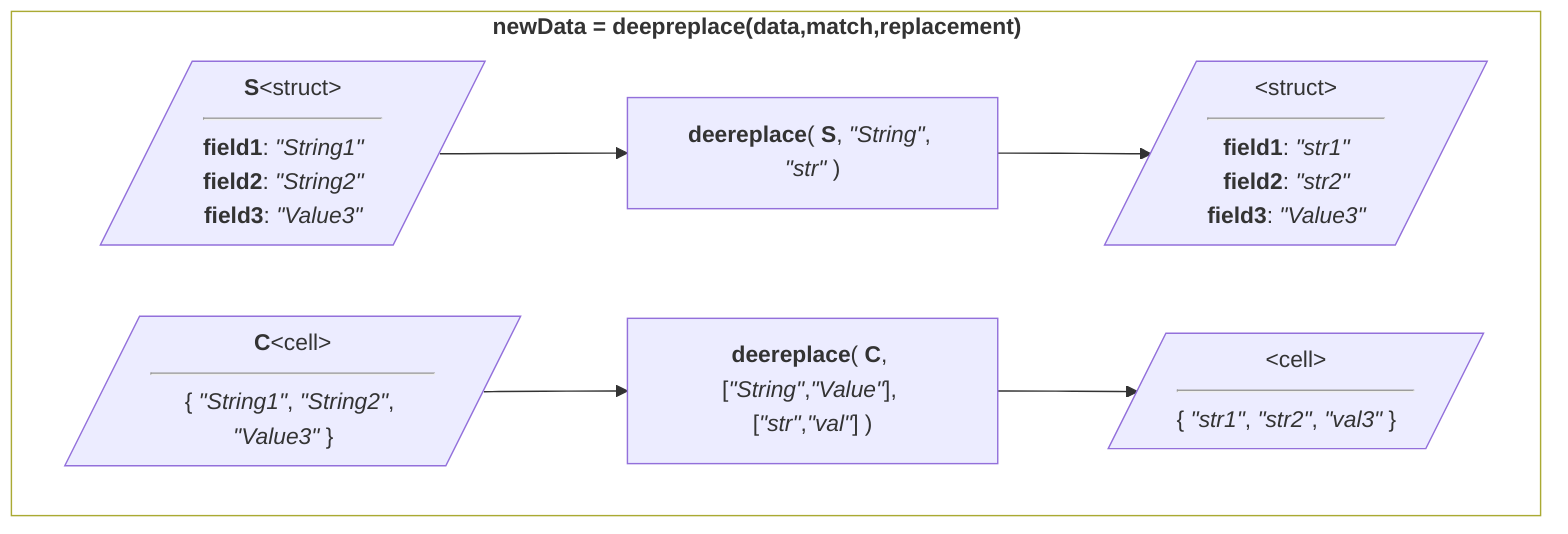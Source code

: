flowchart  LR
    subgraph main["<b>newData = deepreplace(data,match,replacement)</b>&nbsp;&nbsp;&nbsp;&nbsp;&nbsp;&nbsp;"]
        direction LR
        structIn[/"<b>S</b>&lt;struct&gt;<hr/><b>field1</b>: <i>&quot;String1&quot;</i>&nbsp;&nbsp;&nbsp;<br /><b>field2</b>: <i>&quot;String2&quot;</i>&nbsp;&nbsp;&nbsp;<br /><b>field3</b>: <i>&quot;Value3&quot;</i>&nbsp;&nbsp;&nbsp;"/]
        structFun["<b>deereplace</b>( <b>S</b>, <i>&quot;String&quot;</i>, <i>&quot;str&quot;</i> )"]
        structOut[/"&lt;struct&gt;<hr/><b>field1</b>: <i>&quot;str1&quot;</i>&nbsp;&nbsp;&nbsp;<br /><b>field2</b>: <i>&quot;str2&quot;</i>&nbsp;&nbsp;&nbsp;<br /><b>field3</b>: <i>&quot;Value3&quot;</i>&nbsp;&nbsp;&nbsp;"/]
        cellIn[/"<b>C</b>&lt;cell&gt;<hr/>{ <i>&quot;String1&quot;</i>, <i>&quot;String2&quot;</i>, <i>&quot;Value3&quot;</i> }&nbsp;&nbsp;&nbsp;"/]
        cellFun["<b>deereplace</b>( <b>C</b>, [<i>&quot;String&quot;</i>,<i>&quot;Value&quot;</i>], [<i>&quot;str&quot;</i>,<i>&quot;val&quot;</i>] )"]
        cellOut[/"&lt;cell&gt;<hr/>{ <i>&quot;str1&quot;</i>, <i>&quot;str2&quot;</i>, <i>&quot;val3&quot;</i> }&nbsp;&nbsp;&nbsp;"/]
    end
    structIn --> structFun --> structOut
    cellIn --> cellFun --> cellOut
    style main fill:#ffffff